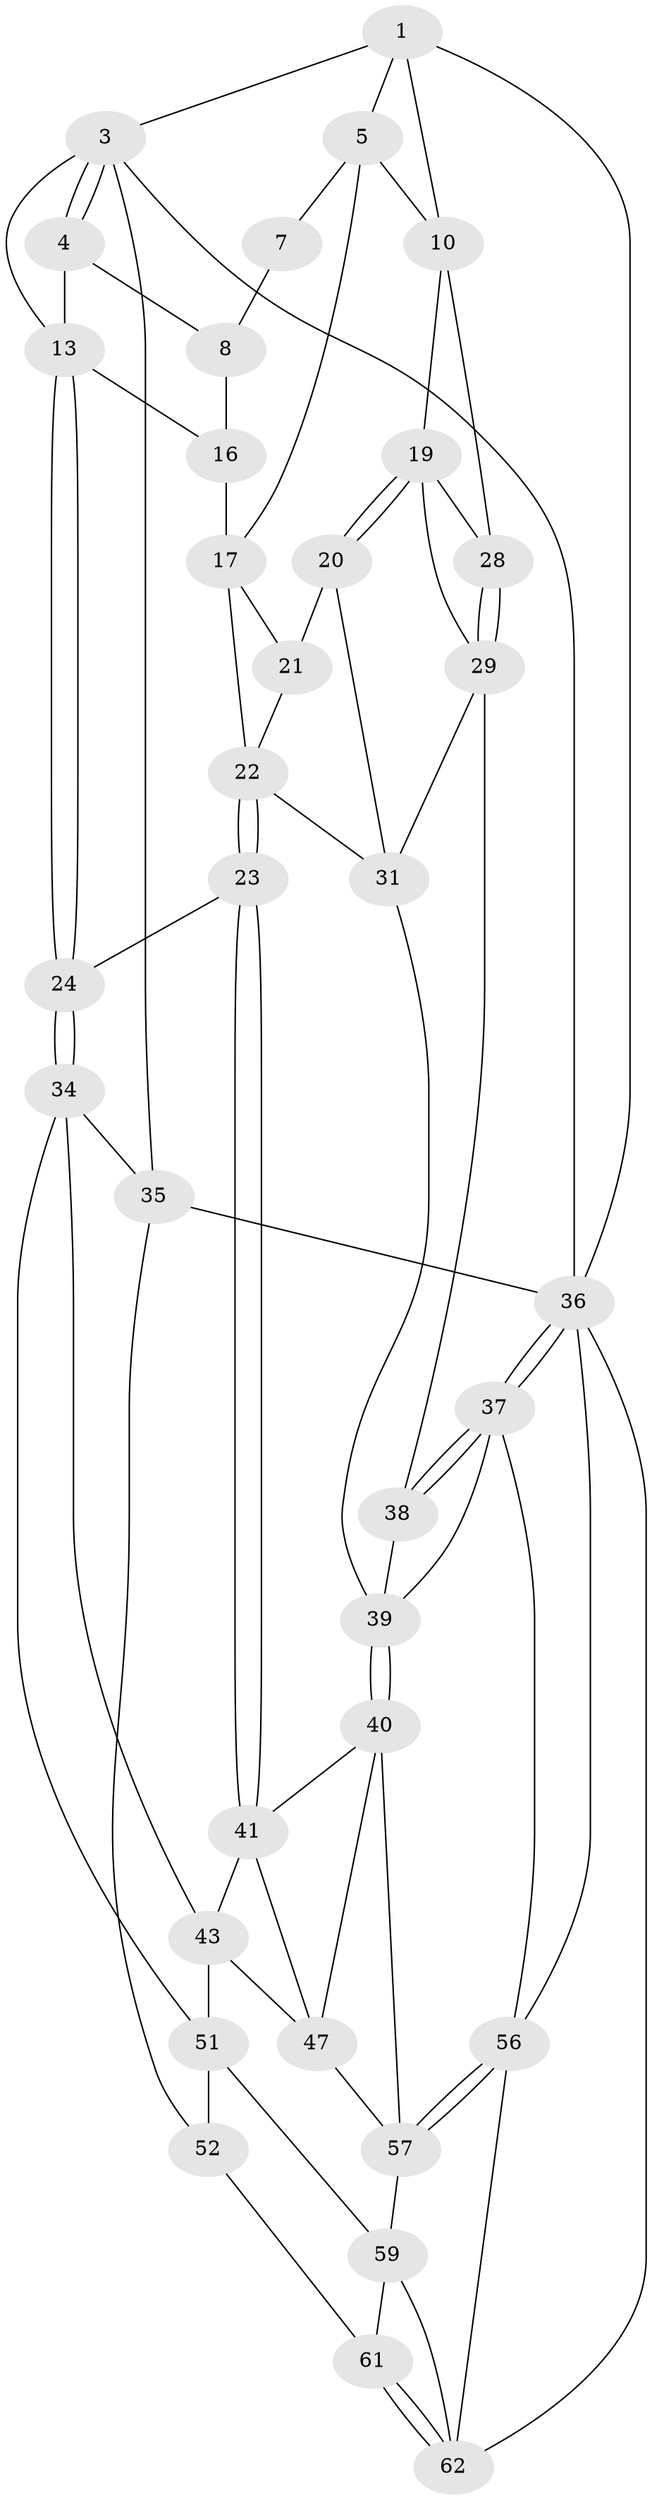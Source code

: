 // original degree distribution, {3: 0.03125, 6: 0.265625, 4: 0.296875, 5: 0.40625}
// Generated by graph-tools (version 1.1) at 2025/42/03/06/25 10:42:36]
// undirected, 36 vertices, 79 edges
graph export_dot {
graph [start="1"]
  node [color=gray90,style=filled];
  1 [pos="+0.6003252431655018+0",super="+2"];
  3 [pos="+0+0",super="+12"];
  4 [pos="+0.40893887436479054+0",super="+9"];
  5 [pos="+0.7097471214193727+0.07550409783274291",super="+6"];
  7 [pos="+0.5330199580313328+0.1922898702414686"];
  8 [pos="+0.46436325486813984+0.10638601162715895",super="+15"];
  10 [pos="+0.8089693625418757+0.14167802011270206",super="+11"];
  13 [pos="+0.270182229696682+0.2145512894955578",super="+14"];
  16 [pos="+0.4490487005526893+0.2979520315104184"];
  17 [pos="+0.5962362658092536+0.26494001398442685",super="+18"];
  19 [pos="+0.8404651190090113+0.2685427455082106",super="+27"];
  20 [pos="+0.818475102281477+0.2987820342341595",super="+32"];
  21 [pos="+0.6597990812282063+0.28225599085139585",super="+25"];
  22 [pos="+0.5018643934973972+0.47112568444392167",super="+26"];
  23 [pos="+0.487394195733347+0.4906352754057907"];
  24 [pos="+0.1973541730273575+0.4593774096679695"];
  28 [pos="+1+0"];
  29 [pos="+1+0.3561309346537337",super="+30"];
  31 [pos="+0.9026055833099625+0.5449486125698876",super="+33"];
  34 [pos="+0.10456821538271424+0.5090440537213015",super="+44"];
  35 [pos="+0+0.5096685929637856",super="+49"];
  36 [pos="+1+1",super="+50"];
  37 [pos="+1+1",super="+55"];
  38 [pos="+1+0.9713055514248576"];
  39 [pos="+0.8057408332835547+0.6882815834466257",super="+45"];
  40 [pos="+0.6504835259416926+0.6764408761437464",super="+46"];
  41 [pos="+0.523120901599036+0.6101617591051484",super="+42"];
  43 [pos="+0.3764490976753351+0.7261493658489241",super="+53"];
  47 [pos="+0.5264649993596808+0.849162661230576",super="+48"];
  51 [pos="+0.22250199342498794+0.8429008763072382",super="+54"];
  52 [pos="+0.17179197047197933+0.8599743524711733"];
  56 [pos="+0.696818183154788+0.938918902812665",super="+63"];
  57 [pos="+0.6741050552641525+0.9213534529493732",super="+58"];
  59 [pos="+0.39610238835146966+1",super="+60"];
  61 [pos="+0.13871966702227911+0.9665170942221407"];
  62 [pos="+0+1",super="+64"];
  1 -- 5;
  1 -- 10;
  1 -- 3;
  1 -- 36;
  3 -- 4;
  3 -- 4;
  3 -- 36;
  3 -- 35;
  3 -- 13;
  4 -- 8;
  4 -- 13;
  5 -- 10;
  5 -- 17;
  5 -- 7;
  7 -- 8 [weight=2];
  8 -- 16;
  10 -- 19;
  10 -- 28;
  13 -- 24;
  13 -- 24;
  13 -- 16;
  16 -- 17;
  17 -- 21;
  17 -- 22;
  19 -- 20;
  19 -- 20;
  19 -- 28;
  19 -- 29;
  20 -- 21 [weight=2];
  20 -- 31;
  21 -- 22;
  22 -- 23;
  22 -- 23;
  22 -- 31;
  23 -- 24;
  23 -- 41;
  23 -- 41;
  24 -- 34;
  24 -- 34;
  28 -- 29;
  28 -- 29;
  29 -- 38;
  29 -- 31;
  31 -- 39;
  34 -- 35;
  34 -- 51;
  34 -- 43;
  35 -- 36;
  35 -- 52;
  36 -- 37;
  36 -- 37;
  36 -- 62;
  36 -- 56;
  37 -- 38;
  37 -- 38;
  37 -- 56;
  37 -- 39;
  38 -- 39;
  39 -- 40;
  39 -- 40;
  40 -- 41;
  40 -- 57;
  40 -- 47;
  41 -- 43;
  41 -- 47;
  43 -- 51;
  43 -- 47;
  47 -- 57;
  51 -- 52;
  51 -- 59;
  52 -- 61;
  56 -- 57;
  56 -- 57;
  56 -- 62;
  57 -- 59;
  59 -- 61;
  59 -- 62;
  61 -- 62;
  61 -- 62;
}
